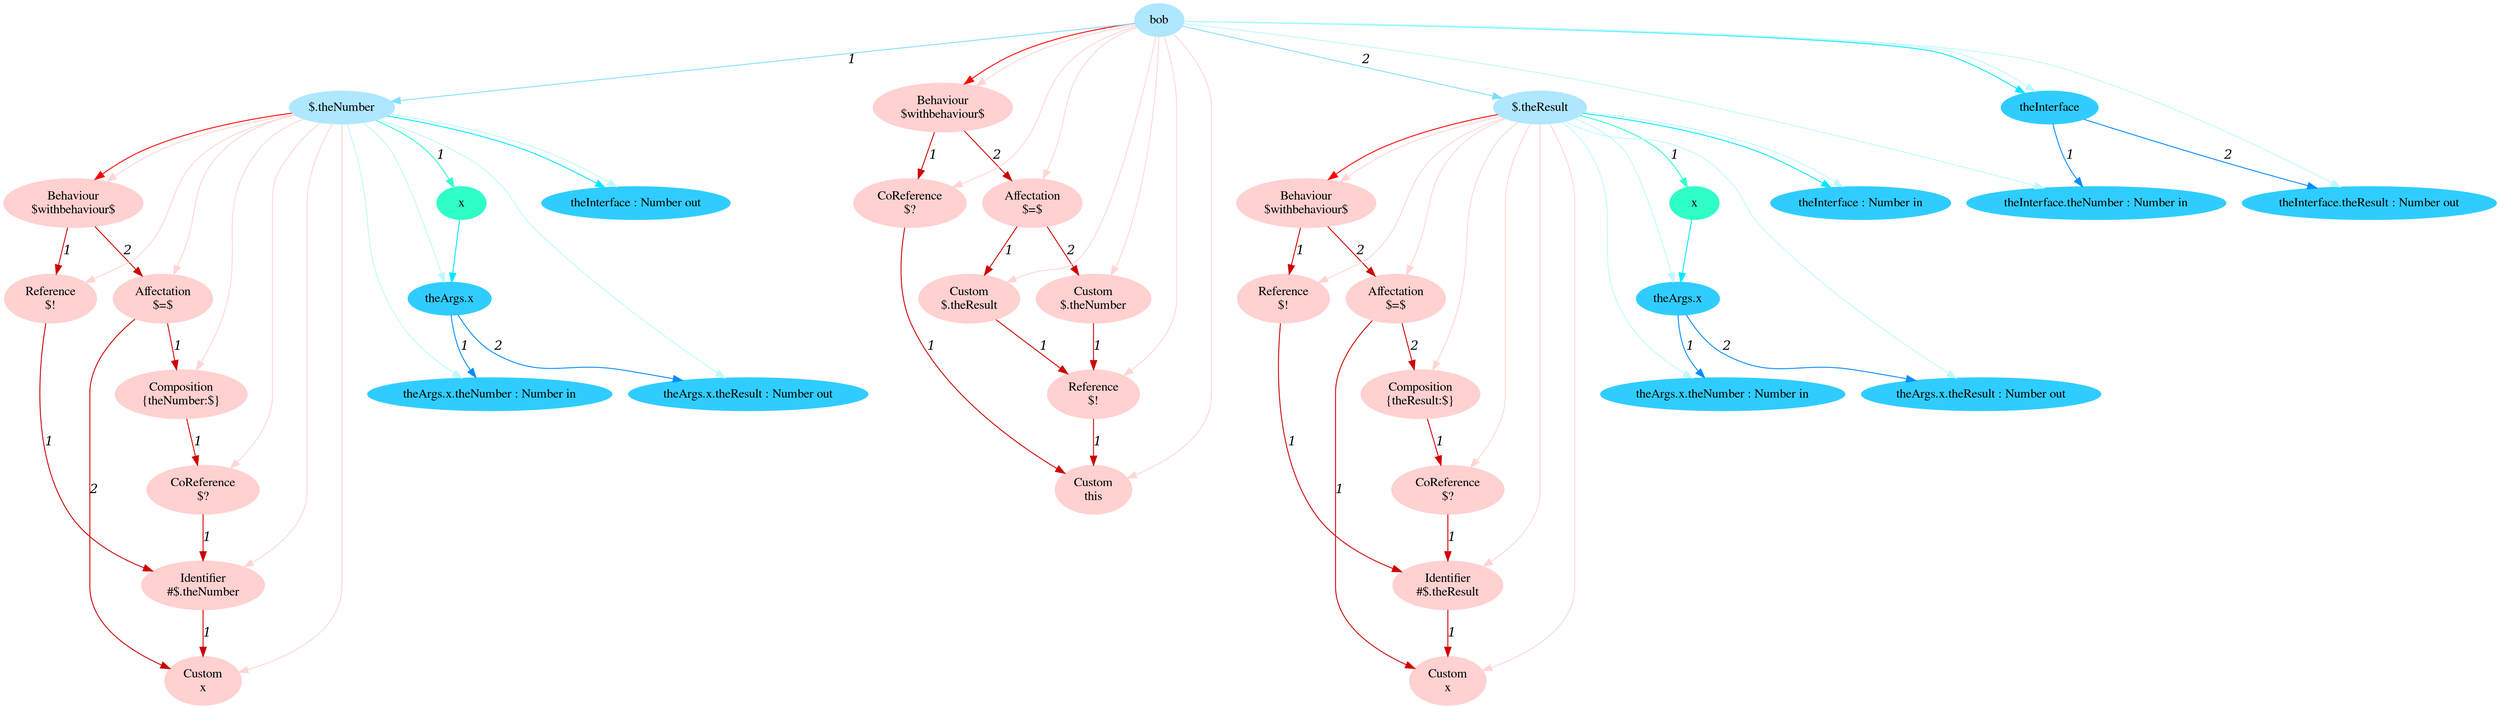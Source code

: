 digraph g{node_11720 [shape="ellipse", style="filled", color="#ffd1d1", fontname="Times", label="Custom
x" ]
node_11725 [shape="ellipse", style="filled", color="#ffd1d1", fontname="Times", label="Identifier
#$.theNumber" ]
node_11730 [shape="ellipse", style="filled", color="#ffd1d1", fontname="Times", label="Reference
$!" ]
node_11734 [shape="ellipse", style="filled", color="#ffd1d1", fontname="Times", label="CoReference
$?" ]
node_11738 [shape="ellipse", style="filled", color="#ffd1d1", fontname="Times", label="Composition
{theNumber:$}" ]
node_11742 [shape="ellipse", style="filled", color="#ffd1d1", fontname="Times", label="Affectation
$=$" ]
node_11747 [shape="ellipse", style="filled", color="#ffd1d1", fontname="Times", label="Behaviour
$withbehaviour$" ]
node_11752 [shape="ellipse", style="filled", color="#ffd1d1", fontname="Times", label="Custom
x" ]
node_11757 [shape="ellipse", style="filled", color="#ffd1d1", fontname="Times", label="Identifier
#$.theResult" ]
node_11762 [shape="ellipse", style="filled", color="#ffd1d1", fontname="Times", label="Reference
$!" ]
node_11766 [shape="ellipse", style="filled", color="#ffd1d1", fontname="Times", label="CoReference
$?" ]
node_11770 [shape="ellipse", style="filled", color="#ffd1d1", fontname="Times", label="Composition
{theResult:$}" ]
node_11774 [shape="ellipse", style="filled", color="#ffd1d1", fontname="Times", label="Affectation
$=$" ]
node_11779 [shape="ellipse", style="filled", color="#ffd1d1", fontname="Times", label="Behaviour
$withbehaviour$" ]
node_11784 [shape="ellipse", style="filled", color="#ffd1d1", fontname="Times", label="Custom
this" ]
node_11789 [shape="ellipse", style="filled", color="#ffd1d1", fontname="Times", label="CoReference
$?" ]
node_11793 [shape="ellipse", style="filled", color="#ffd1d1", fontname="Times", label="Reference
$!" ]
node_11798 [shape="ellipse", style="filled", color="#ffd1d1", fontname="Times", label="Custom
$.theResult" ]
node_11802 [shape="ellipse", style="filled", color="#ffd1d1", fontname="Times", label="Custom
$.theNumber" ]
node_11806 [shape="ellipse", style="filled", color="#ffd1d1", fontname="Times", label="Affectation
$=$" ]
node_11811 [shape="ellipse", style="filled", color="#ffd1d1", fontname="Times", label="Behaviour
$withbehaviour$" ]
node_11588 [shape="ellipse", style="filled", color="#afe7ff", fontname="Times", label="bob" ]
node_11589 [shape="ellipse", style="filled", color="#afe7ff", fontname="Times", label="$.theNumber" ]
node_11634 [shape="ellipse", style="filled", color="#afe7ff", fontname="Times", label="$.theResult" ]
node_11590 [shape="ellipse", style="filled", color="#2fffc7", fontname="Times", label="x" ]
node_11635 [shape="ellipse", style="filled", color="#2fffc7", fontname="Times", label="x" ]
node_11591 [shape="ellipse", style="filled", color="#2fcdff", fontname="Times", label="theArgs.x" ]
node_11592 [shape="ellipse", style="filled", color="#2fcdff", fontname="Times", label="theArgs.x.theNumber : Number in" ]
node_11594 [shape="ellipse", style="filled", color="#2fcdff", fontname="Times", label="theArgs.x.theResult : Number out" ]
node_11601 [shape="ellipse", style="filled", color="#2fcdff", fontname="Times", label="theInterface : Number out" ]
node_11636 [shape="ellipse", style="filled", color="#2fcdff", fontname="Times", label="theArgs.x" ]
node_11637 [shape="ellipse", style="filled", color="#2fcdff", fontname="Times", label="theArgs.x.theNumber : Number in" ]
node_11639 [shape="ellipse", style="filled", color="#2fcdff", fontname="Times", label="theArgs.x.theResult : Number out" ]
node_11646 [shape="ellipse", style="filled", color="#2fcdff", fontname="Times", label="theInterface : Number in" ]
node_11681 [shape="ellipse", style="filled", color="#2fcdff", fontname="Times", label="theInterface" ]
node_11682 [shape="ellipse", style="filled", color="#2fcdff", fontname="Times", label="theInterface.theNumber : Number in" ]
node_11684 [shape="ellipse", style="filled", color="#2fcdff", fontname="Times", label="theInterface.theResult : Number out" ]
node_11725 -> node_11720 [dir=forward, arrowHead=normal, fontname="Times-Italic", arrowsize=1, color="#d00000", label="1",  headlabel="", taillabel="" ]
node_11730 -> node_11725 [dir=forward, arrowHead=normal, fontname="Times-Italic", arrowsize=1, color="#d00000", label="1",  headlabel="", taillabel="" ]
node_11734 -> node_11725 [dir=forward, arrowHead=normal, fontname="Times-Italic", arrowsize=1, color="#d00000", label="1",  headlabel="", taillabel="" ]
node_11738 -> node_11734 [dir=forward, arrowHead=normal, fontname="Times-Italic", arrowsize=1, color="#d00000", label="1",  headlabel="", taillabel="" ]
node_11742 -> node_11720 [dir=forward, arrowHead=normal, fontname="Times-Italic", arrowsize=1, color="#d00000", label="2",  headlabel="", taillabel="" ]
node_11742 -> node_11738 [dir=forward, arrowHead=normal, fontname="Times-Italic", arrowsize=1, color="#d00000", label="1",  headlabel="", taillabel="" ]
node_11747 -> node_11730 [dir=forward, arrowHead=normal, fontname="Times-Italic", arrowsize=1, color="#d00000", label="1",  headlabel="", taillabel="" ]
node_11747 -> node_11742 [dir=forward, arrowHead=normal, fontname="Times-Italic", arrowsize=1, color="#d00000", label="2",  headlabel="", taillabel="" ]
node_11757 -> node_11752 [dir=forward, arrowHead=normal, fontname="Times-Italic", arrowsize=1, color="#d00000", label="1",  headlabel="", taillabel="" ]
node_11762 -> node_11757 [dir=forward, arrowHead=normal, fontname="Times-Italic", arrowsize=1, color="#d00000", label="1",  headlabel="", taillabel="" ]
node_11766 -> node_11757 [dir=forward, arrowHead=normal, fontname="Times-Italic", arrowsize=1, color="#d00000", label="1",  headlabel="", taillabel="" ]
node_11770 -> node_11766 [dir=forward, arrowHead=normal, fontname="Times-Italic", arrowsize=1, color="#d00000", label="1",  headlabel="", taillabel="" ]
node_11774 -> node_11752 [dir=forward, arrowHead=normal, fontname="Times-Italic", arrowsize=1, color="#d00000", label="1",  headlabel="", taillabel="" ]
node_11774 -> node_11770 [dir=forward, arrowHead=normal, fontname="Times-Italic", arrowsize=1, color="#d00000", label="2",  headlabel="", taillabel="" ]
node_11779 -> node_11762 [dir=forward, arrowHead=normal, fontname="Times-Italic", arrowsize=1, color="#d00000", label="1",  headlabel="", taillabel="" ]
node_11779 -> node_11774 [dir=forward, arrowHead=normal, fontname="Times-Italic", arrowsize=1, color="#d00000", label="2",  headlabel="", taillabel="" ]
node_11789 -> node_11784 [dir=forward, arrowHead=normal, fontname="Times-Italic", arrowsize=1, color="#d00000", label="1",  headlabel="", taillabel="" ]
node_11793 -> node_11784 [dir=forward, arrowHead=normal, fontname="Times-Italic", arrowsize=1, color="#d00000", label="1",  headlabel="", taillabel="" ]
node_11798 -> node_11793 [dir=forward, arrowHead=normal, fontname="Times-Italic", arrowsize=1, color="#d00000", label="1",  headlabel="", taillabel="" ]
node_11802 -> node_11793 [dir=forward, arrowHead=normal, fontname="Times-Italic", arrowsize=1, color="#d00000", label="1",  headlabel="", taillabel="" ]
node_11806 -> node_11798 [dir=forward, arrowHead=normal, fontname="Times-Italic", arrowsize=1, color="#d00000", label="1",  headlabel="", taillabel="" ]
node_11806 -> node_11802 [dir=forward, arrowHead=normal, fontname="Times-Italic", arrowsize=1, color="#d00000", label="2",  headlabel="", taillabel="" ]
node_11811 -> node_11789 [dir=forward, arrowHead=normal, fontname="Times-Italic", arrowsize=1, color="#d00000", label="1",  headlabel="", taillabel="" ]
node_11811 -> node_11806 [dir=forward, arrowHead=normal, fontname="Times-Italic", arrowsize=1, color="#d00000", label="2",  headlabel="", taillabel="" ]
node_11589 -> node_11747 [dir=forward, arrowHead=normal, fontname="Times-Italic", arrowsize=1, color="#ff0000", label="",  headlabel="", taillabel="" ]
node_11634 -> node_11779 [dir=forward, arrowHead=normal, fontname="Times-Italic", arrowsize=1, color="#ff0000", label="",  headlabel="", taillabel="" ]
node_11588 -> node_11811 [dir=forward, arrowHead=normal, fontname="Times-Italic", arrowsize=1, color="#ff0000", label="",  headlabel="", taillabel="" ]
node_11589 -> node_11720 [dir=forward, arrowHead=normal, fontname="Times-Italic", arrowsize=1, color="#ffd5d5", label="",  headlabel="", taillabel="" ]
node_11589 -> node_11725 [dir=forward, arrowHead=normal, fontname="Times-Italic", arrowsize=1, color="#ffd5d5", label="",  headlabel="", taillabel="" ]
node_11589 -> node_11730 [dir=forward, arrowHead=normal, fontname="Times-Italic", arrowsize=1, color="#ffd5d5", label="",  headlabel="", taillabel="" ]
node_11589 -> node_11734 [dir=forward, arrowHead=normal, fontname="Times-Italic", arrowsize=1, color="#ffd5d5", label="",  headlabel="", taillabel="" ]
node_11589 -> node_11738 [dir=forward, arrowHead=normal, fontname="Times-Italic", arrowsize=1, color="#ffd5d5", label="",  headlabel="", taillabel="" ]
node_11589 -> node_11742 [dir=forward, arrowHead=normal, fontname="Times-Italic", arrowsize=1, color="#ffd5d5", label="",  headlabel="", taillabel="" ]
node_11589 -> node_11747 [dir=forward, arrowHead=normal, fontname="Times-Italic", arrowsize=1, color="#ffd5d5", label="",  headlabel="", taillabel="" ]
node_11634 -> node_11752 [dir=forward, arrowHead=normal, fontname="Times-Italic", arrowsize=1, color="#ffd5d5", label="",  headlabel="", taillabel="" ]
node_11634 -> node_11757 [dir=forward, arrowHead=normal, fontname="Times-Italic", arrowsize=1, color="#ffd5d5", label="",  headlabel="", taillabel="" ]
node_11634 -> node_11762 [dir=forward, arrowHead=normal, fontname="Times-Italic", arrowsize=1, color="#ffd5d5", label="",  headlabel="", taillabel="" ]
node_11634 -> node_11766 [dir=forward, arrowHead=normal, fontname="Times-Italic", arrowsize=1, color="#ffd5d5", label="",  headlabel="", taillabel="" ]
node_11634 -> node_11770 [dir=forward, arrowHead=normal, fontname="Times-Italic", arrowsize=1, color="#ffd5d5", label="",  headlabel="", taillabel="" ]
node_11634 -> node_11774 [dir=forward, arrowHead=normal, fontname="Times-Italic", arrowsize=1, color="#ffd5d5", label="",  headlabel="", taillabel="" ]
node_11634 -> node_11779 [dir=forward, arrowHead=normal, fontname="Times-Italic", arrowsize=1, color="#ffd5d5", label="",  headlabel="", taillabel="" ]
node_11588 -> node_11784 [dir=forward, arrowHead=normal, fontname="Times-Italic", arrowsize=1, color="#ffd5d5", label="",  headlabel="", taillabel="" ]
node_11588 -> node_11789 [dir=forward, arrowHead=normal, fontname="Times-Italic", arrowsize=1, color="#ffd5d5", label="",  headlabel="", taillabel="" ]
node_11588 -> node_11793 [dir=forward, arrowHead=normal, fontname="Times-Italic", arrowsize=1, color="#ffd5d5", label="",  headlabel="", taillabel="" ]
node_11588 -> node_11798 [dir=forward, arrowHead=normal, fontname="Times-Italic", arrowsize=1, color="#ffd5d5", label="",  headlabel="", taillabel="" ]
node_11588 -> node_11802 [dir=forward, arrowHead=normal, fontname="Times-Italic", arrowsize=1, color="#ffd5d5", label="",  headlabel="", taillabel="" ]
node_11588 -> node_11806 [dir=forward, arrowHead=normal, fontname="Times-Italic", arrowsize=1, color="#ffd5d5", label="",  headlabel="", taillabel="" ]
node_11588 -> node_11811 [dir=forward, arrowHead=normal, fontname="Times-Italic", arrowsize=1, color="#ffd5d5", label="",  headlabel="", taillabel="" ]
node_11589 -> node_11590 [dir=forward, arrowHead=normal, fontname="Times-Italic", arrowsize=1, color="#2fffc7", label="1",  headlabel="", taillabel="" ]
node_11634 -> node_11635 [dir=forward, arrowHead=normal, fontname="Times-Italic", arrowsize=1, color="#2fffc7", label="1",  headlabel="", taillabel="" ]
node_11590 -> node_11591 [dir=forward, arrowHead=normal, fontname="Times-Italic", arrowsize=1, color="#00e8ff", label="",  headlabel="", taillabel="" ]
node_11635 -> node_11636 [dir=forward, arrowHead=normal, fontname="Times-Italic", arrowsize=1, color="#00e8ff", label="",  headlabel="", taillabel="" ]
node_11589 -> node_11601 [dir=forward, arrowHead=normal, fontname="Times-Italic", arrowsize=1, color="#00e8ff", label="",  headlabel="", taillabel="" ]
node_11634 -> node_11646 [dir=forward, arrowHead=normal, fontname="Times-Italic", arrowsize=1, color="#00e8ff", label="",  headlabel="", taillabel="" ]
node_11588 -> node_11681 [dir=forward, arrowHead=normal, fontname="Times-Italic", arrowsize=1, color="#00e8ff", label="",  headlabel="", taillabel="" ]
node_11589 -> node_11592 [dir=forward, arrowHead=normal, fontname="Times-Italic", arrowsize=1, color="#bef9ff", label="",  headlabel="", taillabel="" ]
node_11589 -> node_11594 [dir=forward, arrowHead=normal, fontname="Times-Italic", arrowsize=1, color="#bef9ff", label="",  headlabel="", taillabel="" ]
node_11589 -> node_11591 [dir=forward, arrowHead=normal, fontname="Times-Italic", arrowsize=1, color="#bef9ff", label="",  headlabel="", taillabel="" ]
node_11589 -> node_11601 [dir=forward, arrowHead=normal, fontname="Times-Italic", arrowsize=1, color="#bef9ff", label="",  headlabel="", taillabel="" ]
node_11634 -> node_11637 [dir=forward, arrowHead=normal, fontname="Times-Italic", arrowsize=1, color="#bef9ff", label="",  headlabel="", taillabel="" ]
node_11634 -> node_11639 [dir=forward, arrowHead=normal, fontname="Times-Italic", arrowsize=1, color="#bef9ff", label="",  headlabel="", taillabel="" ]
node_11634 -> node_11636 [dir=forward, arrowHead=normal, fontname="Times-Italic", arrowsize=1, color="#bef9ff", label="",  headlabel="", taillabel="" ]
node_11634 -> node_11646 [dir=forward, arrowHead=normal, fontname="Times-Italic", arrowsize=1, color="#bef9ff", label="",  headlabel="", taillabel="" ]
node_11588 -> node_11682 [dir=forward, arrowHead=normal, fontname="Times-Italic", arrowsize=1, color="#bef9ff", label="",  headlabel="", taillabel="" ]
node_11588 -> node_11684 [dir=forward, arrowHead=normal, fontname="Times-Italic", arrowsize=1, color="#bef9ff", label="",  headlabel="", taillabel="" ]
node_11588 -> node_11681 [dir=forward, arrowHead=normal, fontname="Times-Italic", arrowsize=1, color="#bef9ff", label="",  headlabel="", taillabel="" ]
node_11591 -> node_11592 [dir=forward, arrowHead=normal, fontname="Times-Italic", arrowsize=1, color="#008cff", label="1",  headlabel="", taillabel="" ]
node_11591 -> node_11594 [dir=forward, arrowHead=normal, fontname="Times-Italic", arrowsize=1, color="#008cff", label="2",  headlabel="", taillabel="" ]
node_11636 -> node_11637 [dir=forward, arrowHead=normal, fontname="Times-Italic", arrowsize=1, color="#008cff", label="1",  headlabel="", taillabel="" ]
node_11636 -> node_11639 [dir=forward, arrowHead=normal, fontname="Times-Italic", arrowsize=1, color="#008cff", label="2",  headlabel="", taillabel="" ]
node_11681 -> node_11682 [dir=forward, arrowHead=normal, fontname="Times-Italic", arrowsize=1, color="#008cff", label="1",  headlabel="", taillabel="" ]
node_11681 -> node_11684 [dir=forward, arrowHead=normal, fontname="Times-Italic", arrowsize=1, color="#008cff", label="2",  headlabel="", taillabel="" ]
node_11588 -> node_11589 [dir=forward, arrowHead=normal, fontname="Times-Italic", arrowsize=1, color="#81ddff", label="1",  headlabel="", taillabel="" ]
node_11588 -> node_11634 [dir=forward, arrowHead=normal, fontname="Times-Italic", arrowsize=1, color="#81ddff", label="2",  headlabel="", taillabel="" ]
}